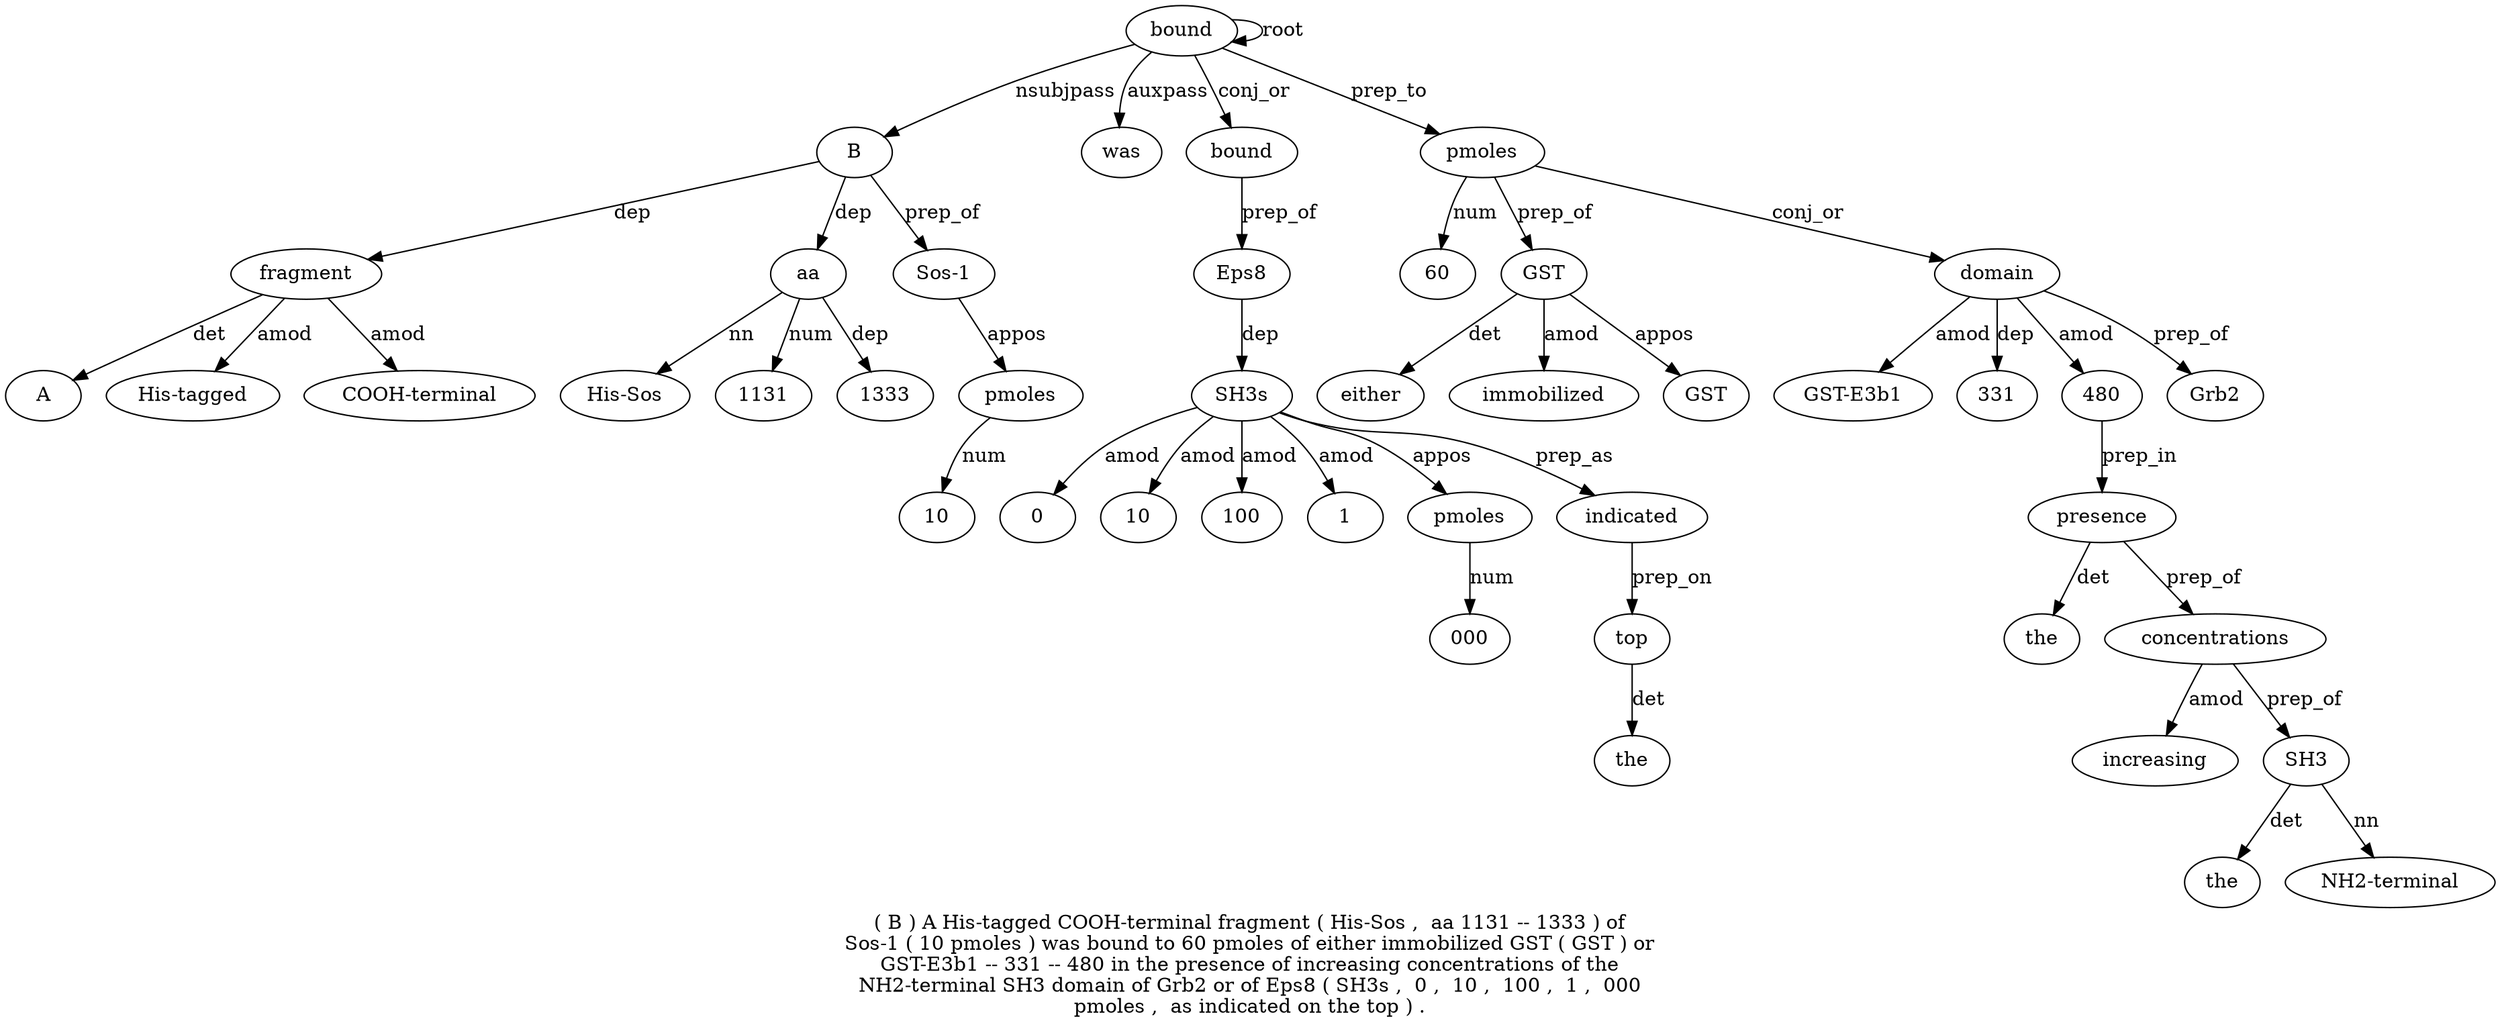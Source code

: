 digraph "( B ) A His-tagged COOH-terminal fragment ( His-Sos ,  aa 1131 -- 1333 ) of Sos-1 ( 10 pmoles ) was bound to 60 pmoles of either immobilized GST ( GST ) or GST-E3b1 -- 331 -- 480 in the presence of increasing concentrations of the NH2-terminal SH3 domain of Grb2 or of Eps8 ( SH3s ,  0 ,  10 ,  100 ,  1 ,  000 pmoles ,  as indicated on the top ) ." {
label="( B ) A His-tagged COOH-terminal fragment ( His-Sos ,  aa 1131 -- 1333 ) of
Sos-1 ( 10 pmoles ) was bound to 60 pmoles of either immobilized GST ( GST ) or
GST-E3b1 -- 331 -- 480 in the presence of increasing concentrations of the
NH2-terminal SH3 domain of Grb2 or of Eps8 ( SH3s ,  0 ,  10 ,  100 ,  1 ,  000
pmoles ,  as indicated on the top ) .";
bound23 [style=filled, fillcolor=white, label=bound];
B2 [style=filled, fillcolor=white, label=B];
bound23 -> B2  [label=nsubjpass];
fragment7 [style=filled, fillcolor=white, label=fragment];
A4 [style=filled, fillcolor=white, label=A];
fragment7 -> A4  [label=det];
"His-tagged5" [style=filled, fillcolor=white, label="His-tagged"];
fragment7 -> "His-tagged5"  [label=amod];
"COOH-terminal6" [style=filled, fillcolor=white, label="COOH-terminal"];
fragment7 -> "COOH-terminal6"  [label=amod];
B2 -> fragment7  [label=dep];
aa11 [style=filled, fillcolor=white, label=aa];
"His-Sos9" [style=filled, fillcolor=white, label="His-Sos"];
aa11 -> "His-Sos9"  [label=nn];
B2 -> aa11  [label=dep];
113112 [style=filled, fillcolor=white, label=1131];
aa11 -> 113112  [label=num];
133314 [style=filled, fillcolor=white, label=1333];
aa11 -> 133314  [label=dep];
"Sos-17" [style=filled, fillcolor=white, label="Sos-1"];
B2 -> "Sos-17"  [label=prep_of];
pmoles20 [style=filled, fillcolor=white, label=pmoles];
1019 [style=filled, fillcolor=white, label=10];
pmoles20 -> 1019  [label=num];
"Sos-17" -> pmoles20  [label=appos];
was22 [style=filled, fillcolor=white, label=was];
bound23 -> was22  [label=auxpass];
bound23 -> bound23  [label=root];
"bound23'" [style=filled, fillcolor=white, label=bound];
bound23 -> "bound23'"  [label=conj_or];
pmoles26 [style=filled, fillcolor=white, label=pmoles];
6025 [style=filled, fillcolor=white, label=60];
pmoles26 -> 6025  [label=num];
bound23 -> pmoles26  [label=prep_to];
GST30 [style=filled, fillcolor=white, label=GST];
either28 [style=filled, fillcolor=white, label=either];
GST30 -> either28  [label=det];
immobilized29 [style=filled, fillcolor=white, label=immobilized];
GST30 -> immobilized29  [label=amod];
pmoles26 -> GST30  [label=prep_of];
GST32 [style=filled, fillcolor=white, label=GST];
GST30 -> GST32  [label=appos];
domain50 [style=filled, fillcolor=white, label=domain];
"GST-E3b15" [style=filled, fillcolor=white, label="GST-E3b1"];
domain50 -> "GST-E3b15"  [label=amod];
33137 [style=filled, fillcolor=white, label=331];
domain50 -> 33137  [label=dep];
48039 [style=filled, fillcolor=white, label=480];
domain50 -> 48039  [label=amod];
presence42 [style=filled, fillcolor=white, label=presence];
the41 [style=filled, fillcolor=white, label=the];
presence42 -> the41  [label=det];
48039 -> presence42  [label=prep_in];
concentrations45 [style=filled, fillcolor=white, label=concentrations];
increasing44 [style=filled, fillcolor=white, label=increasing];
concentrations45 -> increasing44  [label=amod];
presence42 -> concentrations45  [label=prep_of];
SH349 [style=filled, fillcolor=white, label=SH3];
the47 [style=filled, fillcolor=white, label=the];
SH349 -> the47  [label=det];
"NH2-terminal48" [style=filled, fillcolor=white, label="NH2-terminal"];
SH349 -> "NH2-terminal48"  [label=nn];
concentrations45 -> SH349  [label=prep_of];
pmoles26 -> domain50  [label=conj_or];
Grb25 [style=filled, fillcolor=white, label=Grb2];
domain50 -> Grb25  [label=prep_of];
Eps855 [style=filled, fillcolor=white, label=Eps8];
"bound23'" -> Eps855  [label=prep_of];
SH3s57 [style=filled, fillcolor=white, label=SH3s];
Eps855 -> SH3s57  [label=dep];
059 [style=filled, fillcolor=white, label=0];
SH3s57 -> 059  [label=amod];
106 [style=filled, fillcolor=white, label=10];
SH3s57 -> 106  [label=amod];
10063 [style=filled, fillcolor=white, label=100];
SH3s57 -> 10063  [label=amod];
165 [style=filled, fillcolor=white, label=1];
SH3s57 -> 165  [label=amod];
pmoles68 [style=filled, fillcolor=white, label=pmoles];
00067 [style=filled, fillcolor=white, label=000];
pmoles68 -> 00067  [label=num];
SH3s57 -> pmoles68  [label=appos];
indicated71 [style=filled, fillcolor=white, label=indicated];
SH3s57 -> indicated71  [label=prep_as];
top74 [style=filled, fillcolor=white, label=top];
the73 [style=filled, fillcolor=white, label=the];
top74 -> the73  [label=det];
indicated71 -> top74  [label=prep_on];
}

